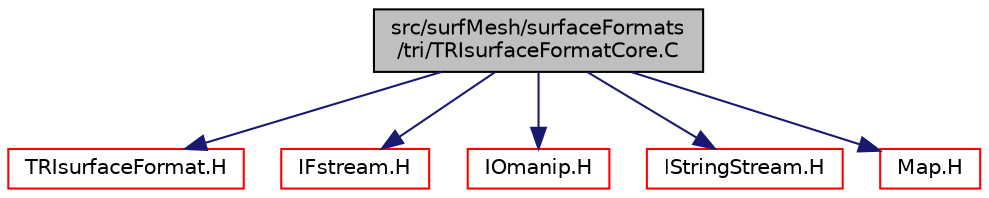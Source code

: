 digraph "src/surfMesh/surfaceFormats/tri/TRIsurfaceFormatCore.C"
{
  bgcolor="transparent";
  edge [fontname="Helvetica",fontsize="10",labelfontname="Helvetica",labelfontsize="10"];
  node [fontname="Helvetica",fontsize="10",shape=record];
  Node0 [label="src/surfMesh/surfaceFormats\l/tri/TRIsurfaceFormatCore.C",height=0.2,width=0.4,color="black", fillcolor="grey75", style="filled", fontcolor="black"];
  Node0 -> Node1 [color="midnightblue",fontsize="10",style="solid",fontname="Helvetica"];
  Node1 [label="TRIsurfaceFormat.H",height=0.2,width=0.4,color="red",URL="$a15533.html"];
  Node0 -> Node187 [color="midnightblue",fontsize="10",style="solid",fontname="Helvetica"];
  Node187 [label="IFstream.H",height=0.2,width=0.4,color="red",URL="$a09785.html"];
  Node0 -> Node201 [color="midnightblue",fontsize="10",style="solid",fontname="Helvetica"];
  Node201 [label="IOmanip.H",height=0.2,width=0.4,color="red",URL="$a09806.html",tooltip="Istream and Ostream manipulators taking arguments. "];
  Node0 -> Node202 [color="midnightblue",fontsize="10",style="solid",fontname="Helvetica"];
  Node202 [label="IStringStream.H",height=0.2,width=0.4,color="red",URL="$a09935.html"];
  Node0 -> Node4 [color="midnightblue",fontsize="10",style="solid",fontname="Helvetica"];
  Node4 [label="Map.H",height=0.2,width=0.4,color="red",URL="$a09191.html"];
}
